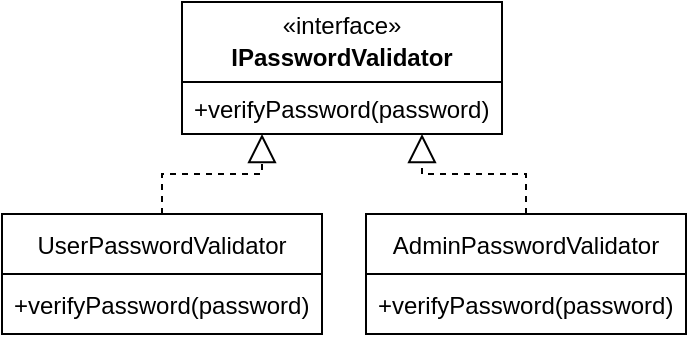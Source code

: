 <mxfile version="14.5.1" type="device"><diagram id="XBAXKxNfd_ylL5v29V68" name="Seite-1"><mxGraphModel dx="1238" dy="966" grid="1" gridSize="10" guides="1" tooltips="1" connect="1" arrows="1" fold="1" page="1" pageScale="1" pageWidth="827" pageHeight="1169" math="0" shadow="0"><root><mxCell id="0"/><mxCell id="1" parent="0"/><mxCell id="NjfGi7KKhj3kzJIku5FV-8" value="" style="swimlane;fontStyle=0;childLayout=stackLayout;horizontal=1;startSize=40;fillColor=none;horizontalStack=0;resizeParent=1;resizeParentMax=0;resizeLast=0;collapsible=1;marginBottom=0;" parent="1" vertex="1"><mxGeometry x="140" y="14" width="160" height="66" as="geometry"><mxRectangle width="50" height="40" as="alternateBounds"/></mxGeometry></mxCell><mxCell id="NjfGi7KKhj3kzJIku5FV-11" value="+verifyPassword(password)" style="text;strokeColor=none;fillColor=none;align=left;verticalAlign=top;spacingLeft=4;spacingRight=4;overflow=hidden;rotatable=0;points=[[0,0.5],[1,0.5]];portConstraint=eastwest;" parent="NjfGi7KKhj3kzJIku5FV-8" vertex="1"><mxGeometry y="40" width="160" height="26" as="geometry"/></mxCell><mxCell id="vCA6h9teD-eTVQteBIi--24" value="UserPasswordValidator" style="swimlane;fontStyle=0;childLayout=stackLayout;horizontal=1;startSize=30;horizontalStack=0;resizeParent=1;resizeParentMax=0;resizeLast=0;collapsible=1;marginBottom=0;" parent="1" vertex="1"><mxGeometry x="50" y="120" width="160" height="60" as="geometry"/></mxCell><mxCell id="vCA6h9teD-eTVQteBIi--25" value="+verifyPassword(password)" style="text;strokeColor=none;fillColor=none;align=left;verticalAlign=middle;spacingLeft=4;spacingRight=4;overflow=hidden;points=[[0,0.5],[1,0.5]];portConstraint=eastwest;rotatable=0;" parent="vCA6h9teD-eTVQteBIi--24" vertex="1"><mxGeometry y="30" width="160" height="30" as="geometry"/></mxCell><mxCell id="vCA6h9teD-eTVQteBIi--28" value="AdminPasswordValidator" style="swimlane;fontStyle=0;childLayout=stackLayout;horizontal=1;startSize=30;horizontalStack=0;resizeParent=1;resizeParentMax=0;resizeLast=0;collapsible=1;marginBottom=0;" parent="1" vertex="1"><mxGeometry x="232" y="120" width="160" height="60" as="geometry"/></mxCell><mxCell id="vCA6h9teD-eTVQteBIi--29" value="+verifyPassword(password)" style="text;strokeColor=none;fillColor=none;align=left;verticalAlign=middle;spacingLeft=4;spacingRight=4;overflow=hidden;points=[[0,0.5],[1,0.5]];portConstraint=eastwest;rotatable=0;" parent="vCA6h9teD-eTVQteBIi--28" vertex="1"><mxGeometry y="30" width="160" height="30" as="geometry"/></mxCell><mxCell id="NjfGi7KKhj3kzJIku5FV-2" value="" style="endArrow=block;dashed=1;endFill=0;endSize=12;html=1;rounded=0;edgeStyle=orthogonalEdgeStyle;exitX=0.5;exitY=0;exitDx=0;exitDy=0;entryX=0.25;entryY=1;entryDx=0;entryDy=0;" parent="1" source="vCA6h9teD-eTVQteBIi--24" target="NjfGi7KKhj3kzJIku5FV-8" edge="1"><mxGeometry width="160" relative="1" as="geometry"><mxPoint x="150" y="230" as="sourcePoint"/><mxPoint x="210" y="200" as="targetPoint"/></mxGeometry></mxCell><mxCell id="NjfGi7KKhj3kzJIku5FV-3" value="" style="endArrow=block;dashed=1;endFill=0;endSize=12;html=1;rounded=0;edgeStyle=orthogonalEdgeStyle;entryX=0.75;entryY=1;entryDx=0;entryDy=0;exitX=0.5;exitY=0;exitDx=0;exitDy=0;" parent="1" source="vCA6h9teD-eTVQteBIi--28" target="NjfGi7KKhj3kzJIku5FV-8" edge="1"><mxGeometry width="160" relative="1" as="geometry"><mxPoint x="140" y="130" as="sourcePoint"/><mxPoint x="190" y="90" as="targetPoint"/></mxGeometry></mxCell><mxCell id="NjfGi7KKhj3kzJIku5FV-12" value="IPasswordValidator" style="text;align=center;fontStyle=1;verticalAlign=middle;spacingLeft=3;spacingRight=3;strokeColor=none;rotatable=0;points=[[0,0.5],[1,0.5]];portConstraint=eastwest;" parent="1" vertex="1"><mxGeometry x="150" y="28" width="140" height="26" as="geometry"/></mxCell><mxCell id="NjfGi7KKhj3kzJIku5FV-13" value="&lt;span&gt;«interface»&lt;/span&gt;" style="text;html=1;strokeColor=none;fillColor=none;align=center;verticalAlign=middle;whiteSpace=wrap;rounded=0;" parent="1" vertex="1"><mxGeometry x="150" y="14" width="140" height="24" as="geometry"/></mxCell></root></mxGraphModel></diagram></mxfile>